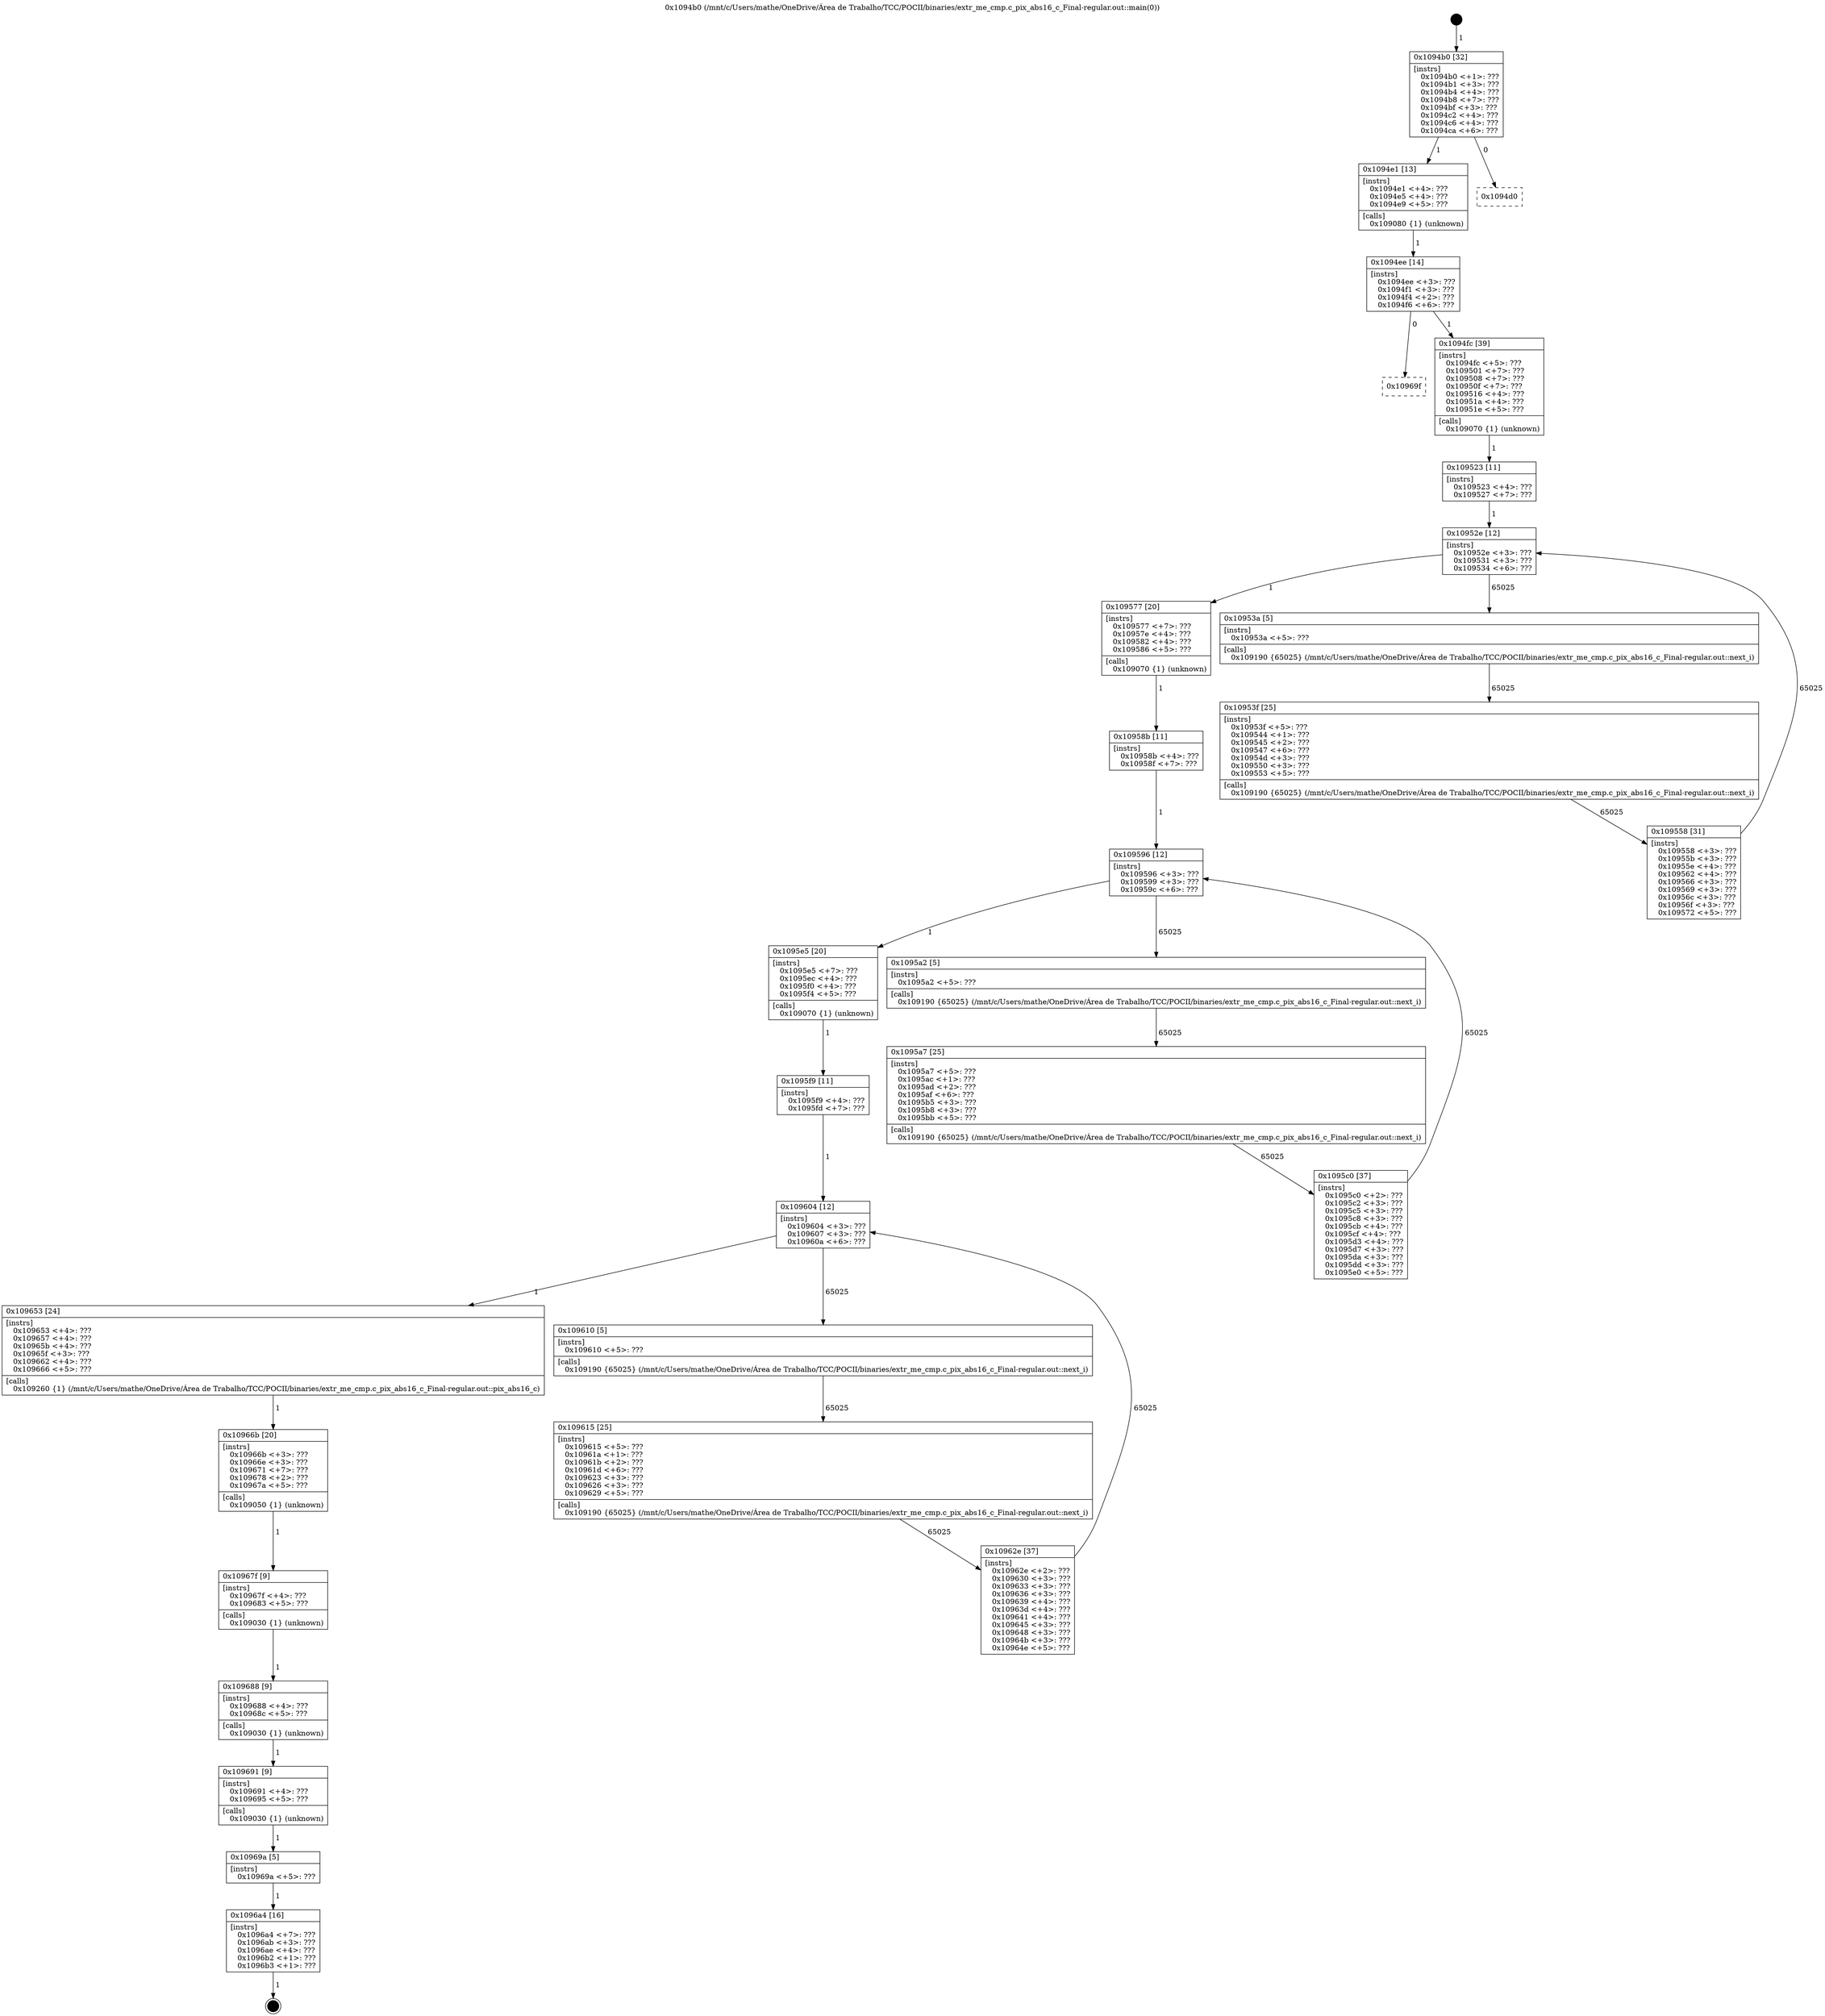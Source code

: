 digraph "0x1094b0" {
  label = "0x1094b0 (/mnt/c/Users/mathe/OneDrive/Área de Trabalho/TCC/POCII/binaries/extr_me_cmp.c_pix_abs16_c_Final-regular.out::main(0))"
  labelloc = "t"
  node[shape=record]

  Entry [label="",width=0.3,height=0.3,shape=circle,fillcolor=black,style=filled]
  "0x1094b0" [label="{
     0x1094b0 [32]\l
     | [instrs]\l
     &nbsp;&nbsp;0x1094b0 \<+1\>: ???\l
     &nbsp;&nbsp;0x1094b1 \<+3\>: ???\l
     &nbsp;&nbsp;0x1094b4 \<+4\>: ???\l
     &nbsp;&nbsp;0x1094b8 \<+7\>: ???\l
     &nbsp;&nbsp;0x1094bf \<+3\>: ???\l
     &nbsp;&nbsp;0x1094c2 \<+4\>: ???\l
     &nbsp;&nbsp;0x1094c6 \<+4\>: ???\l
     &nbsp;&nbsp;0x1094ca \<+6\>: ???\l
  }"]
  "0x1094e1" [label="{
     0x1094e1 [13]\l
     | [instrs]\l
     &nbsp;&nbsp;0x1094e1 \<+4\>: ???\l
     &nbsp;&nbsp;0x1094e5 \<+4\>: ???\l
     &nbsp;&nbsp;0x1094e9 \<+5\>: ???\l
     | [calls]\l
     &nbsp;&nbsp;0x109080 \{1\} (unknown)\l
  }"]
  "0x1094d0" [label="{
     0x1094d0\l
  }", style=dashed]
  "0x1094ee" [label="{
     0x1094ee [14]\l
     | [instrs]\l
     &nbsp;&nbsp;0x1094ee \<+3\>: ???\l
     &nbsp;&nbsp;0x1094f1 \<+3\>: ???\l
     &nbsp;&nbsp;0x1094f4 \<+2\>: ???\l
     &nbsp;&nbsp;0x1094f6 \<+6\>: ???\l
  }"]
  "0x10969f" [label="{
     0x10969f\l
  }", style=dashed]
  "0x1094fc" [label="{
     0x1094fc [39]\l
     | [instrs]\l
     &nbsp;&nbsp;0x1094fc \<+5\>: ???\l
     &nbsp;&nbsp;0x109501 \<+7\>: ???\l
     &nbsp;&nbsp;0x109508 \<+7\>: ???\l
     &nbsp;&nbsp;0x10950f \<+7\>: ???\l
     &nbsp;&nbsp;0x109516 \<+4\>: ???\l
     &nbsp;&nbsp;0x10951a \<+4\>: ???\l
     &nbsp;&nbsp;0x10951e \<+5\>: ???\l
     | [calls]\l
     &nbsp;&nbsp;0x109070 \{1\} (unknown)\l
  }"]
  Exit [label="",width=0.3,height=0.3,shape=circle,fillcolor=black,style=filled,peripheries=2]
  "0x10952e" [label="{
     0x10952e [12]\l
     | [instrs]\l
     &nbsp;&nbsp;0x10952e \<+3\>: ???\l
     &nbsp;&nbsp;0x109531 \<+3\>: ???\l
     &nbsp;&nbsp;0x109534 \<+6\>: ???\l
  }"]
  "0x109577" [label="{
     0x109577 [20]\l
     | [instrs]\l
     &nbsp;&nbsp;0x109577 \<+7\>: ???\l
     &nbsp;&nbsp;0x10957e \<+4\>: ???\l
     &nbsp;&nbsp;0x109582 \<+4\>: ???\l
     &nbsp;&nbsp;0x109586 \<+5\>: ???\l
     | [calls]\l
     &nbsp;&nbsp;0x109070 \{1\} (unknown)\l
  }"]
  "0x10953a" [label="{
     0x10953a [5]\l
     | [instrs]\l
     &nbsp;&nbsp;0x10953a \<+5\>: ???\l
     | [calls]\l
     &nbsp;&nbsp;0x109190 \{65025\} (/mnt/c/Users/mathe/OneDrive/Área de Trabalho/TCC/POCII/binaries/extr_me_cmp.c_pix_abs16_c_Final-regular.out::next_i)\l
  }"]
  "0x10953f" [label="{
     0x10953f [25]\l
     | [instrs]\l
     &nbsp;&nbsp;0x10953f \<+5\>: ???\l
     &nbsp;&nbsp;0x109544 \<+1\>: ???\l
     &nbsp;&nbsp;0x109545 \<+2\>: ???\l
     &nbsp;&nbsp;0x109547 \<+6\>: ???\l
     &nbsp;&nbsp;0x10954d \<+3\>: ???\l
     &nbsp;&nbsp;0x109550 \<+3\>: ???\l
     &nbsp;&nbsp;0x109553 \<+5\>: ???\l
     | [calls]\l
     &nbsp;&nbsp;0x109190 \{65025\} (/mnt/c/Users/mathe/OneDrive/Área de Trabalho/TCC/POCII/binaries/extr_me_cmp.c_pix_abs16_c_Final-regular.out::next_i)\l
  }"]
  "0x109558" [label="{
     0x109558 [31]\l
     | [instrs]\l
     &nbsp;&nbsp;0x109558 \<+3\>: ???\l
     &nbsp;&nbsp;0x10955b \<+3\>: ???\l
     &nbsp;&nbsp;0x10955e \<+4\>: ???\l
     &nbsp;&nbsp;0x109562 \<+4\>: ???\l
     &nbsp;&nbsp;0x109566 \<+3\>: ???\l
     &nbsp;&nbsp;0x109569 \<+3\>: ???\l
     &nbsp;&nbsp;0x10956c \<+3\>: ???\l
     &nbsp;&nbsp;0x10956f \<+3\>: ???\l
     &nbsp;&nbsp;0x109572 \<+5\>: ???\l
  }"]
  "0x109523" [label="{
     0x109523 [11]\l
     | [instrs]\l
     &nbsp;&nbsp;0x109523 \<+4\>: ???\l
     &nbsp;&nbsp;0x109527 \<+7\>: ???\l
  }"]
  "0x109596" [label="{
     0x109596 [12]\l
     | [instrs]\l
     &nbsp;&nbsp;0x109596 \<+3\>: ???\l
     &nbsp;&nbsp;0x109599 \<+3\>: ???\l
     &nbsp;&nbsp;0x10959c \<+6\>: ???\l
  }"]
  "0x1095e5" [label="{
     0x1095e5 [20]\l
     | [instrs]\l
     &nbsp;&nbsp;0x1095e5 \<+7\>: ???\l
     &nbsp;&nbsp;0x1095ec \<+4\>: ???\l
     &nbsp;&nbsp;0x1095f0 \<+4\>: ???\l
     &nbsp;&nbsp;0x1095f4 \<+5\>: ???\l
     | [calls]\l
     &nbsp;&nbsp;0x109070 \{1\} (unknown)\l
  }"]
  "0x1095a2" [label="{
     0x1095a2 [5]\l
     | [instrs]\l
     &nbsp;&nbsp;0x1095a2 \<+5\>: ???\l
     | [calls]\l
     &nbsp;&nbsp;0x109190 \{65025\} (/mnt/c/Users/mathe/OneDrive/Área de Trabalho/TCC/POCII/binaries/extr_me_cmp.c_pix_abs16_c_Final-regular.out::next_i)\l
  }"]
  "0x1095a7" [label="{
     0x1095a7 [25]\l
     | [instrs]\l
     &nbsp;&nbsp;0x1095a7 \<+5\>: ???\l
     &nbsp;&nbsp;0x1095ac \<+1\>: ???\l
     &nbsp;&nbsp;0x1095ad \<+2\>: ???\l
     &nbsp;&nbsp;0x1095af \<+6\>: ???\l
     &nbsp;&nbsp;0x1095b5 \<+3\>: ???\l
     &nbsp;&nbsp;0x1095b8 \<+3\>: ???\l
     &nbsp;&nbsp;0x1095bb \<+5\>: ???\l
     | [calls]\l
     &nbsp;&nbsp;0x109190 \{65025\} (/mnt/c/Users/mathe/OneDrive/Área de Trabalho/TCC/POCII/binaries/extr_me_cmp.c_pix_abs16_c_Final-regular.out::next_i)\l
  }"]
  "0x1095c0" [label="{
     0x1095c0 [37]\l
     | [instrs]\l
     &nbsp;&nbsp;0x1095c0 \<+2\>: ???\l
     &nbsp;&nbsp;0x1095c2 \<+3\>: ???\l
     &nbsp;&nbsp;0x1095c5 \<+3\>: ???\l
     &nbsp;&nbsp;0x1095c8 \<+3\>: ???\l
     &nbsp;&nbsp;0x1095cb \<+4\>: ???\l
     &nbsp;&nbsp;0x1095cf \<+4\>: ???\l
     &nbsp;&nbsp;0x1095d3 \<+4\>: ???\l
     &nbsp;&nbsp;0x1095d7 \<+3\>: ???\l
     &nbsp;&nbsp;0x1095da \<+3\>: ???\l
     &nbsp;&nbsp;0x1095dd \<+3\>: ???\l
     &nbsp;&nbsp;0x1095e0 \<+5\>: ???\l
  }"]
  "0x10958b" [label="{
     0x10958b [11]\l
     | [instrs]\l
     &nbsp;&nbsp;0x10958b \<+4\>: ???\l
     &nbsp;&nbsp;0x10958f \<+7\>: ???\l
  }"]
  "0x109604" [label="{
     0x109604 [12]\l
     | [instrs]\l
     &nbsp;&nbsp;0x109604 \<+3\>: ???\l
     &nbsp;&nbsp;0x109607 \<+3\>: ???\l
     &nbsp;&nbsp;0x10960a \<+6\>: ???\l
  }"]
  "0x109653" [label="{
     0x109653 [24]\l
     | [instrs]\l
     &nbsp;&nbsp;0x109653 \<+4\>: ???\l
     &nbsp;&nbsp;0x109657 \<+4\>: ???\l
     &nbsp;&nbsp;0x10965b \<+4\>: ???\l
     &nbsp;&nbsp;0x10965f \<+3\>: ???\l
     &nbsp;&nbsp;0x109662 \<+4\>: ???\l
     &nbsp;&nbsp;0x109666 \<+5\>: ???\l
     | [calls]\l
     &nbsp;&nbsp;0x109260 \{1\} (/mnt/c/Users/mathe/OneDrive/Área de Trabalho/TCC/POCII/binaries/extr_me_cmp.c_pix_abs16_c_Final-regular.out::pix_abs16_c)\l
  }"]
  "0x109610" [label="{
     0x109610 [5]\l
     | [instrs]\l
     &nbsp;&nbsp;0x109610 \<+5\>: ???\l
     | [calls]\l
     &nbsp;&nbsp;0x109190 \{65025\} (/mnt/c/Users/mathe/OneDrive/Área de Trabalho/TCC/POCII/binaries/extr_me_cmp.c_pix_abs16_c_Final-regular.out::next_i)\l
  }"]
  "0x109615" [label="{
     0x109615 [25]\l
     | [instrs]\l
     &nbsp;&nbsp;0x109615 \<+5\>: ???\l
     &nbsp;&nbsp;0x10961a \<+1\>: ???\l
     &nbsp;&nbsp;0x10961b \<+2\>: ???\l
     &nbsp;&nbsp;0x10961d \<+6\>: ???\l
     &nbsp;&nbsp;0x109623 \<+3\>: ???\l
     &nbsp;&nbsp;0x109626 \<+3\>: ???\l
     &nbsp;&nbsp;0x109629 \<+5\>: ???\l
     | [calls]\l
     &nbsp;&nbsp;0x109190 \{65025\} (/mnt/c/Users/mathe/OneDrive/Área de Trabalho/TCC/POCII/binaries/extr_me_cmp.c_pix_abs16_c_Final-regular.out::next_i)\l
  }"]
  "0x10962e" [label="{
     0x10962e [37]\l
     | [instrs]\l
     &nbsp;&nbsp;0x10962e \<+2\>: ???\l
     &nbsp;&nbsp;0x109630 \<+3\>: ???\l
     &nbsp;&nbsp;0x109633 \<+3\>: ???\l
     &nbsp;&nbsp;0x109636 \<+3\>: ???\l
     &nbsp;&nbsp;0x109639 \<+4\>: ???\l
     &nbsp;&nbsp;0x10963d \<+4\>: ???\l
     &nbsp;&nbsp;0x109641 \<+4\>: ???\l
     &nbsp;&nbsp;0x109645 \<+3\>: ???\l
     &nbsp;&nbsp;0x109648 \<+3\>: ???\l
     &nbsp;&nbsp;0x10964b \<+3\>: ???\l
     &nbsp;&nbsp;0x10964e \<+5\>: ???\l
  }"]
  "0x1095f9" [label="{
     0x1095f9 [11]\l
     | [instrs]\l
     &nbsp;&nbsp;0x1095f9 \<+4\>: ???\l
     &nbsp;&nbsp;0x1095fd \<+7\>: ???\l
  }"]
  "0x10966b" [label="{
     0x10966b [20]\l
     | [instrs]\l
     &nbsp;&nbsp;0x10966b \<+3\>: ???\l
     &nbsp;&nbsp;0x10966e \<+3\>: ???\l
     &nbsp;&nbsp;0x109671 \<+7\>: ???\l
     &nbsp;&nbsp;0x109678 \<+2\>: ???\l
     &nbsp;&nbsp;0x10967a \<+5\>: ???\l
     | [calls]\l
     &nbsp;&nbsp;0x109050 \{1\} (unknown)\l
  }"]
  "0x10967f" [label="{
     0x10967f [9]\l
     | [instrs]\l
     &nbsp;&nbsp;0x10967f \<+4\>: ???\l
     &nbsp;&nbsp;0x109683 \<+5\>: ???\l
     | [calls]\l
     &nbsp;&nbsp;0x109030 \{1\} (unknown)\l
  }"]
  "0x109688" [label="{
     0x109688 [9]\l
     | [instrs]\l
     &nbsp;&nbsp;0x109688 \<+4\>: ???\l
     &nbsp;&nbsp;0x10968c \<+5\>: ???\l
     | [calls]\l
     &nbsp;&nbsp;0x109030 \{1\} (unknown)\l
  }"]
  "0x109691" [label="{
     0x109691 [9]\l
     | [instrs]\l
     &nbsp;&nbsp;0x109691 \<+4\>: ???\l
     &nbsp;&nbsp;0x109695 \<+5\>: ???\l
     | [calls]\l
     &nbsp;&nbsp;0x109030 \{1\} (unknown)\l
  }"]
  "0x10969a" [label="{
     0x10969a [5]\l
     | [instrs]\l
     &nbsp;&nbsp;0x10969a \<+5\>: ???\l
  }"]
  "0x1096a4" [label="{
     0x1096a4 [16]\l
     | [instrs]\l
     &nbsp;&nbsp;0x1096a4 \<+7\>: ???\l
     &nbsp;&nbsp;0x1096ab \<+3\>: ???\l
     &nbsp;&nbsp;0x1096ae \<+4\>: ???\l
     &nbsp;&nbsp;0x1096b2 \<+1\>: ???\l
     &nbsp;&nbsp;0x1096b3 \<+1\>: ???\l
  }"]
  Entry -> "0x1094b0" [label=" 1"]
  "0x1094b0" -> "0x1094e1" [label=" 1"]
  "0x1094b0" -> "0x1094d0" [label=" 0"]
  "0x1094e1" -> "0x1094ee" [label=" 1"]
  "0x1094ee" -> "0x10969f" [label=" 0"]
  "0x1094ee" -> "0x1094fc" [label=" 1"]
  "0x1096a4" -> Exit [label=" 1"]
  "0x1094fc" -> "0x109523" [label=" 1"]
  "0x10952e" -> "0x109577" [label=" 1"]
  "0x10952e" -> "0x10953a" [label=" 65025"]
  "0x10953a" -> "0x10953f" [label=" 65025"]
  "0x10953f" -> "0x109558" [label=" 65025"]
  "0x109523" -> "0x10952e" [label=" 1"]
  "0x109558" -> "0x10952e" [label=" 65025"]
  "0x109577" -> "0x10958b" [label=" 1"]
  "0x109596" -> "0x1095e5" [label=" 1"]
  "0x109596" -> "0x1095a2" [label=" 65025"]
  "0x1095a2" -> "0x1095a7" [label=" 65025"]
  "0x1095a7" -> "0x1095c0" [label=" 65025"]
  "0x10958b" -> "0x109596" [label=" 1"]
  "0x1095c0" -> "0x109596" [label=" 65025"]
  "0x1095e5" -> "0x1095f9" [label=" 1"]
  "0x109604" -> "0x109653" [label=" 1"]
  "0x109604" -> "0x109610" [label=" 65025"]
  "0x109610" -> "0x109615" [label=" 65025"]
  "0x109615" -> "0x10962e" [label=" 65025"]
  "0x1095f9" -> "0x109604" [label=" 1"]
  "0x10962e" -> "0x109604" [label=" 65025"]
  "0x109653" -> "0x10966b" [label=" 1"]
  "0x10966b" -> "0x10967f" [label=" 1"]
  "0x10967f" -> "0x109688" [label=" 1"]
  "0x109688" -> "0x109691" [label=" 1"]
  "0x109691" -> "0x10969a" [label=" 1"]
  "0x10969a" -> "0x1096a4" [label=" 1"]
}
